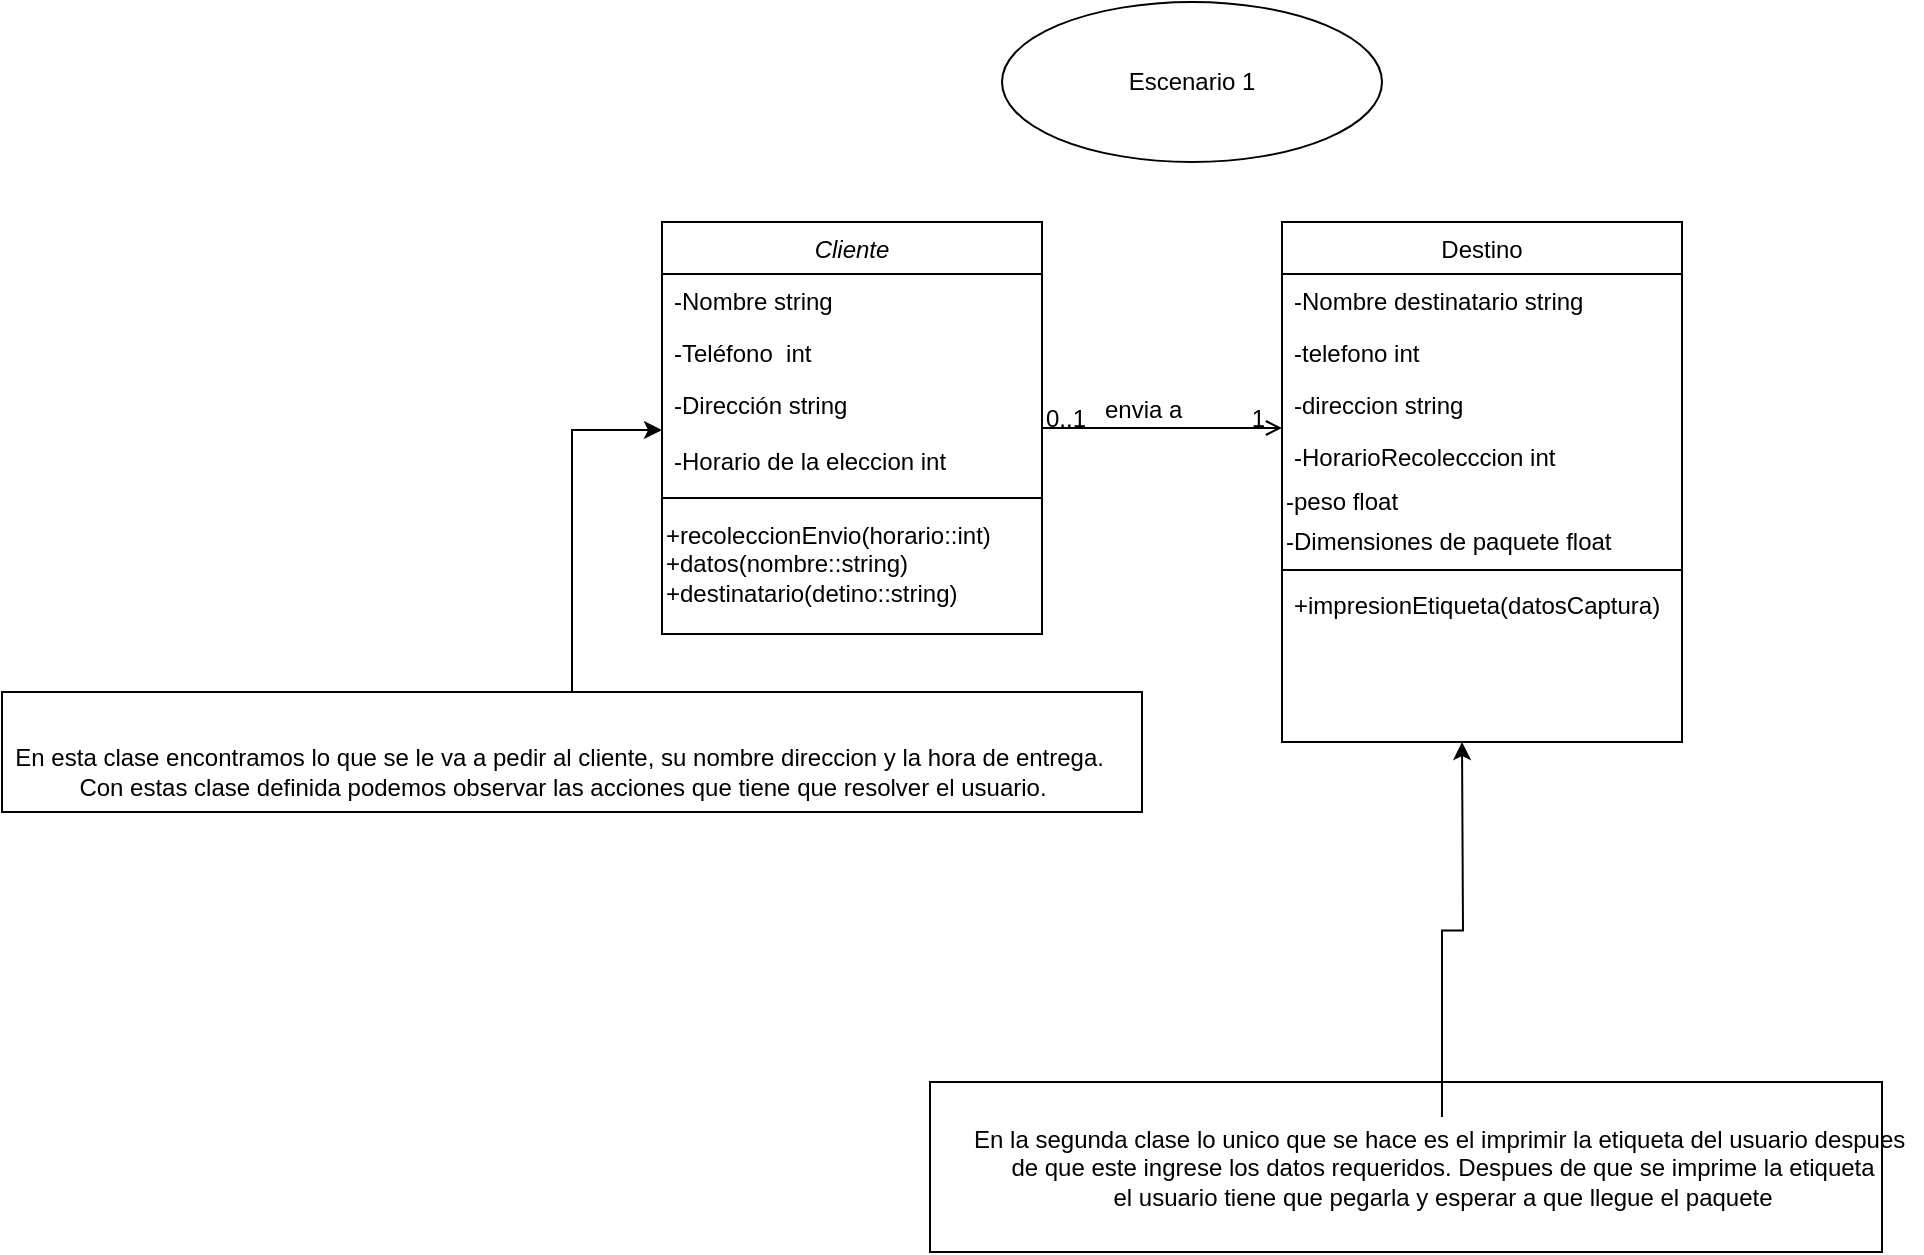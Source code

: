 <mxfile version="13.9.6" type="github" pages="2">
  <diagram id="C5RBs43oDa-KdzZeNtuy" name="escenario 1 ">
    <mxGraphModel dx="1865" dy="617" grid="1" gridSize="10" guides="1" tooltips="1" connect="1" arrows="1" fold="1" page="1" pageScale="1" pageWidth="827" pageHeight="1169" math="0" shadow="0">
      <root>
        <mxCell id="WIyWlLk6GJQsqaUBKTNV-0" />
        <mxCell id="WIyWlLk6GJQsqaUBKTNV-1" parent="WIyWlLk6GJQsqaUBKTNV-0" />
        <mxCell id="zNg6Y8l1uioLrPtS1W3--4" style="edgeStyle=orthogonalEdgeStyle;rounded=0;orthogonalLoop=1;jettySize=auto;html=1;entryX=0;entryY=0.5;entryDx=0;entryDy=0;" edge="1" parent="WIyWlLk6GJQsqaUBKTNV-1" source="zNg6Y8l1uioLrPtS1W3--3" target="zkfFHV4jXpPFQw0GAbJ--3">
          <mxGeometry relative="1" as="geometry" />
        </mxCell>
        <mxCell id="zNg6Y8l1uioLrPtS1W3--3" value="" style="rounded=0;whiteSpace=wrap;html=1;" vertex="1" parent="WIyWlLk6GJQsqaUBKTNV-1">
          <mxGeometry x="-110" y="355" width="570" height="60" as="geometry" />
        </mxCell>
        <mxCell id="zNg6Y8l1uioLrPtS1W3--1" value="" style="rounded=0;whiteSpace=wrap;html=1;" vertex="1" parent="WIyWlLk6GJQsqaUBKTNV-1">
          <mxGeometry x="354" y="550" width="476" height="85" as="geometry" />
        </mxCell>
        <mxCell id="zkfFHV4jXpPFQw0GAbJ--0" value="Cliente" style="swimlane;fontStyle=2;align=center;verticalAlign=top;childLayout=stackLayout;horizontal=1;startSize=26;horizontalStack=0;resizeParent=1;resizeLast=0;collapsible=1;marginBottom=0;rounded=0;shadow=0;strokeWidth=1;" parent="WIyWlLk6GJQsqaUBKTNV-1" vertex="1">
          <mxGeometry x="220" y="120" width="190" height="206" as="geometry">
            <mxRectangle x="230" y="140" width="160" height="26" as="alternateBounds" />
          </mxGeometry>
        </mxCell>
        <mxCell id="zkfFHV4jXpPFQw0GAbJ--1" value="-Nombre string" style="text;align=left;verticalAlign=top;spacingLeft=4;spacingRight=4;overflow=hidden;rotatable=0;points=[[0,0.5],[1,0.5]];portConstraint=eastwest;" parent="zkfFHV4jXpPFQw0GAbJ--0" vertex="1">
          <mxGeometry y="26" width="190" height="26" as="geometry" />
        </mxCell>
        <mxCell id="zkfFHV4jXpPFQw0GAbJ--2" value="-Teléfono  int" style="text;align=left;verticalAlign=top;spacingLeft=4;spacingRight=4;overflow=hidden;rotatable=0;points=[[0,0.5],[1,0.5]];portConstraint=eastwest;rounded=0;shadow=0;html=0;" parent="zkfFHV4jXpPFQw0GAbJ--0" vertex="1">
          <mxGeometry y="52" width="190" height="26" as="geometry" />
        </mxCell>
        <mxCell id="zkfFHV4jXpPFQw0GAbJ--3" value="-Dirección string&#xa;&#xa;-Horario de la eleccion int" style="text;align=left;verticalAlign=top;spacingLeft=4;spacingRight=4;overflow=hidden;rotatable=0;points=[[0,0.5],[1,0.5]];portConstraint=eastwest;rounded=0;shadow=0;html=0;" parent="zkfFHV4jXpPFQw0GAbJ--0" vertex="1">
          <mxGeometry y="78" width="190" height="52" as="geometry" />
        </mxCell>
        <mxCell id="zkfFHV4jXpPFQw0GAbJ--4" value="" style="line;html=1;strokeWidth=1;align=left;verticalAlign=middle;spacingTop=-1;spacingLeft=3;spacingRight=3;rotatable=0;labelPosition=right;points=[];portConstraint=eastwest;" parent="zkfFHV4jXpPFQw0GAbJ--0" vertex="1">
          <mxGeometry y="130" width="190" height="16" as="geometry" />
        </mxCell>
        <mxCell id="3N-C41HS3WivDNmrfECo-3" value="+recoleccionEnvio(horario::int)&lt;br&gt;+datos(nombre::string)&lt;br&gt;+destinatario(detino::string)" style="text;html=1;align=left;verticalAlign=middle;resizable=0;points=[];autosize=1;" vertex="1" parent="zkfFHV4jXpPFQw0GAbJ--0">
          <mxGeometry y="146" width="190" height="50" as="geometry" />
        </mxCell>
        <mxCell id="zkfFHV4jXpPFQw0GAbJ--17" value="Destino" style="swimlane;fontStyle=0;align=center;verticalAlign=top;childLayout=stackLayout;horizontal=1;startSize=26;horizontalStack=0;resizeParent=1;resizeLast=0;collapsible=1;marginBottom=0;rounded=0;shadow=0;strokeWidth=1;" parent="WIyWlLk6GJQsqaUBKTNV-1" vertex="1">
          <mxGeometry x="530" y="120" width="200" height="260" as="geometry">
            <mxRectangle x="530" y="120" width="160" height="26" as="alternateBounds" />
          </mxGeometry>
        </mxCell>
        <mxCell id="zkfFHV4jXpPFQw0GAbJ--18" value="-Nombre destinatario string" style="text;align=left;verticalAlign=top;spacingLeft=4;spacingRight=4;overflow=hidden;rotatable=0;points=[[0,0.5],[1,0.5]];portConstraint=eastwest;" parent="zkfFHV4jXpPFQw0GAbJ--17" vertex="1">
          <mxGeometry y="26" width="200" height="26" as="geometry" />
        </mxCell>
        <mxCell id="zkfFHV4jXpPFQw0GAbJ--19" value="-telefono int" style="text;align=left;verticalAlign=top;spacingLeft=4;spacingRight=4;overflow=hidden;rotatable=0;points=[[0,0.5],[1,0.5]];portConstraint=eastwest;rounded=0;shadow=0;html=0;" parent="zkfFHV4jXpPFQw0GAbJ--17" vertex="1">
          <mxGeometry y="52" width="200" height="26" as="geometry" />
        </mxCell>
        <mxCell id="zkfFHV4jXpPFQw0GAbJ--20" value="-direccion string" style="text;align=left;verticalAlign=top;spacingLeft=4;spacingRight=4;overflow=hidden;rotatable=0;points=[[0,0.5],[1,0.5]];portConstraint=eastwest;rounded=0;shadow=0;html=0;" parent="zkfFHV4jXpPFQw0GAbJ--17" vertex="1">
          <mxGeometry y="78" width="200" height="26" as="geometry" />
        </mxCell>
        <mxCell id="zkfFHV4jXpPFQw0GAbJ--21" value="-HorarioRecolecccion int" style="text;align=left;verticalAlign=top;spacingLeft=4;spacingRight=4;overflow=hidden;rotatable=0;points=[[0,0.5],[1,0.5]];portConstraint=eastwest;rounded=0;shadow=0;html=0;" parent="zkfFHV4jXpPFQw0GAbJ--17" vertex="1">
          <mxGeometry y="104" width="200" height="26" as="geometry" />
        </mxCell>
        <mxCell id="3N-C41HS3WivDNmrfECo-4" value="-peso float" style="text;html=1;align=left;verticalAlign=middle;resizable=0;points=[];autosize=1;" vertex="1" parent="zkfFHV4jXpPFQw0GAbJ--17">
          <mxGeometry y="130" width="200" height="20" as="geometry" />
        </mxCell>
        <mxCell id="3N-C41HS3WivDNmrfECo-5" value="-Dimensiones de paquete float" style="text;html=1;align=left;verticalAlign=middle;resizable=0;points=[];autosize=1;" vertex="1" parent="zkfFHV4jXpPFQw0GAbJ--17">
          <mxGeometry y="150" width="200" height="20" as="geometry" />
        </mxCell>
        <mxCell id="zkfFHV4jXpPFQw0GAbJ--23" value="" style="line;html=1;strokeWidth=1;align=left;verticalAlign=middle;spacingTop=-1;spacingLeft=3;spacingRight=3;rotatable=0;labelPosition=right;points=[];portConstraint=eastwest;" parent="zkfFHV4jXpPFQw0GAbJ--17" vertex="1">
          <mxGeometry y="170" width="200" height="8" as="geometry" />
        </mxCell>
        <mxCell id="zkfFHV4jXpPFQw0GAbJ--24" value="+impresionEtiqueta(datosCaptura)" style="text;align=left;verticalAlign=top;spacingLeft=4;spacingRight=4;overflow=hidden;rotatable=0;points=[[0,0.5],[1,0.5]];portConstraint=eastwest;" parent="zkfFHV4jXpPFQw0GAbJ--17" vertex="1">
          <mxGeometry y="178" width="200" height="26" as="geometry" />
        </mxCell>
        <mxCell id="zkfFHV4jXpPFQw0GAbJ--26" value="" style="endArrow=open;shadow=0;strokeWidth=1;rounded=0;endFill=1;edgeStyle=elbowEdgeStyle;elbow=vertical;" parent="WIyWlLk6GJQsqaUBKTNV-1" source="zkfFHV4jXpPFQw0GAbJ--0" target="zkfFHV4jXpPFQw0GAbJ--17" edge="1">
          <mxGeometry x="0.5" y="41" relative="1" as="geometry">
            <mxPoint x="380" y="192" as="sourcePoint" />
            <mxPoint x="540" y="192" as="targetPoint" />
            <mxPoint x="-40" y="32" as="offset" />
          </mxGeometry>
        </mxCell>
        <mxCell id="zkfFHV4jXpPFQw0GAbJ--27" value="0..1" style="resizable=0;align=left;verticalAlign=bottom;labelBackgroundColor=none;fontSize=12;" parent="zkfFHV4jXpPFQw0GAbJ--26" connectable="0" vertex="1">
          <mxGeometry x="-1" relative="1" as="geometry">
            <mxPoint y="4" as="offset" />
          </mxGeometry>
        </mxCell>
        <mxCell id="zkfFHV4jXpPFQw0GAbJ--28" value="1" style="resizable=0;align=right;verticalAlign=bottom;labelBackgroundColor=none;fontSize=12;" parent="zkfFHV4jXpPFQw0GAbJ--26" connectable="0" vertex="1">
          <mxGeometry x="1" relative="1" as="geometry">
            <mxPoint x="-7" y="4" as="offset" />
          </mxGeometry>
        </mxCell>
        <mxCell id="zkfFHV4jXpPFQw0GAbJ--29" value="envia a&amp;nbsp;" style="text;html=1;resizable=0;points=[];;align=center;verticalAlign=middle;labelBackgroundColor=none;rounded=0;shadow=0;strokeWidth=1;fontSize=12;" parent="zkfFHV4jXpPFQw0GAbJ--26" vertex="1" connectable="0">
          <mxGeometry x="0.5" y="49" relative="1" as="geometry">
            <mxPoint x="-38" y="40" as="offset" />
          </mxGeometry>
        </mxCell>
        <mxCell id="3N-C41HS3WivDNmrfECo-6" value="En esta clase encontramos lo que se le va a pedir al cliente, su nombre direccion y la hora de entrega.&amp;nbsp;&lt;br&gt;Con estas clase definida podemos observar las acciones que tiene que resolver el usuario." style="text;html=1;align=center;verticalAlign=middle;resizable=0;points=[];autosize=1;" vertex="1" parent="WIyWlLk6GJQsqaUBKTNV-1">
          <mxGeometry x="-110" y="380" width="560" height="30" as="geometry" />
        </mxCell>
        <mxCell id="zNg6Y8l1uioLrPtS1W3--2" style="edgeStyle=orthogonalEdgeStyle;rounded=0;orthogonalLoop=1;jettySize=auto;html=1;" edge="1" parent="WIyWlLk6GJQsqaUBKTNV-1" source="zNg6Y8l1uioLrPtS1W3--0">
          <mxGeometry relative="1" as="geometry">
            <mxPoint x="620" y="380" as="targetPoint" />
          </mxGeometry>
        </mxCell>
        <mxCell id="zNg6Y8l1uioLrPtS1W3--0" value="En la segunda clase lo unico que se hace es el imprimir la etiqueta del usuario despues&amp;nbsp;&lt;br&gt;de que este ingrese los datos requeridos. Despues de que se imprime la etiqueta&lt;br&gt;el usuario tiene que pegarla y esperar a que llegue el paquete" style="text;html=1;align=center;verticalAlign=middle;resizable=0;points=[];autosize=1;" vertex="1" parent="WIyWlLk6GJQsqaUBKTNV-1">
          <mxGeometry x="370" y="567.5" width="480" height="50" as="geometry" />
        </mxCell>
        <mxCell id="zNg6Y8l1uioLrPtS1W3--5" value="Escenario 1" style="ellipse;whiteSpace=wrap;html=1;" vertex="1" parent="WIyWlLk6GJQsqaUBKTNV-1">
          <mxGeometry x="390" y="10" width="190" height="80" as="geometry" />
        </mxCell>
      </root>
    </mxGraphModel>
  </diagram>
  <diagram id="g7QrhdMv3tE3edGE0GH4" name="Page-2">
    <mxGraphModel dx="1038" dy="617" grid="1" gridSize="10" guides="1" tooltips="1" connect="1" arrows="1" fold="1" page="1" pageScale="1" pageWidth="850" pageHeight="1100" math="0" shadow="0">
      <root>
        <mxCell id="WU1QnlJaf5gPuhGYvKI_-0" />
        <mxCell id="WU1QnlJaf5gPuhGYvKI_-1" parent="WU1QnlJaf5gPuhGYvKI_-0" />
        <mxCell id="1m0p5JlaTRjRlyuqvVar-0" value="Cliente" style="swimlane;fontStyle=2;align=center;verticalAlign=top;childLayout=stackLayout;horizontal=1;startSize=26;horizontalStack=0;resizeParent=1;resizeLast=0;collapsible=1;marginBottom=0;rounded=0;shadow=0;strokeWidth=1;" vertex="1" parent="WU1QnlJaf5gPuhGYvKI_-1">
          <mxGeometry x="170" y="130" width="190" height="206" as="geometry">
            <mxRectangle x="230" y="140" width="160" height="26" as="alternateBounds" />
          </mxGeometry>
        </mxCell>
        <mxCell id="1m0p5JlaTRjRlyuqvVar-1" value="-Nombre string" style="text;align=left;verticalAlign=top;spacingLeft=4;spacingRight=4;overflow=hidden;rotatable=0;points=[[0,0.5],[1,0.5]];portConstraint=eastwest;" vertex="1" parent="1m0p5JlaTRjRlyuqvVar-0">
          <mxGeometry y="26" width="190" height="26" as="geometry" />
        </mxCell>
        <mxCell id="1m0p5JlaTRjRlyuqvVar-2" value="-Teléfono  int" style="text;align=left;verticalAlign=top;spacingLeft=4;spacingRight=4;overflow=hidden;rotatable=0;points=[[0,0.5],[1,0.5]];portConstraint=eastwest;rounded=0;shadow=0;html=0;" vertex="1" parent="1m0p5JlaTRjRlyuqvVar-0">
          <mxGeometry y="52" width="190" height="26" as="geometry" />
        </mxCell>
        <mxCell id="1m0p5JlaTRjRlyuqvVar-3" value="-Dirección string&#xa;&#xa;-Horario de la eleccion int" style="text;align=left;verticalAlign=top;spacingLeft=4;spacingRight=4;overflow=hidden;rotatable=0;points=[[0,0.5],[1,0.5]];portConstraint=eastwest;rounded=0;shadow=0;html=0;" vertex="1" parent="1m0p5JlaTRjRlyuqvVar-0">
          <mxGeometry y="78" width="190" height="52" as="geometry" />
        </mxCell>
        <mxCell id="1m0p5JlaTRjRlyuqvVar-4" value="" style="line;html=1;strokeWidth=1;align=left;verticalAlign=middle;spacingTop=-1;spacingLeft=3;spacingRight=3;rotatable=0;labelPosition=right;points=[];portConstraint=eastwest;" vertex="1" parent="1m0p5JlaTRjRlyuqvVar-0">
          <mxGeometry y="130" width="190" height="16" as="geometry" />
        </mxCell>
        <mxCell id="1m0p5JlaTRjRlyuqvVar-5" value="+recoleccionEnvio(horario::int)&lt;br&gt;+datos(nombre::string)&lt;br&gt;+destinatario(detino::string)" style="text;html=1;align=left;verticalAlign=middle;resizable=0;points=[];autosize=1;" vertex="1" parent="1m0p5JlaTRjRlyuqvVar-0">
          <mxGeometry y="146" width="190" height="50" as="geometry" />
        </mxCell>
        <mxCell id="DGa5rsfHhTeiQuIR_DEf-0" value="Destino" style="swimlane;fontStyle=0;align=center;verticalAlign=top;childLayout=stackLayout;horizontal=1;startSize=26;horizontalStack=0;resizeParent=1;resizeLast=0;collapsible=1;marginBottom=0;rounded=0;shadow=0;strokeWidth=1;" vertex="1" parent="WU1QnlJaf5gPuhGYvKI_-1">
          <mxGeometry x="530" y="120" width="200" height="260" as="geometry">
            <mxRectangle x="530" y="120" width="160" height="26" as="alternateBounds" />
          </mxGeometry>
        </mxCell>
        <mxCell id="DGa5rsfHhTeiQuIR_DEf-1" value="-Nombre destinatario string" style="text;align=left;verticalAlign=top;spacingLeft=4;spacingRight=4;overflow=hidden;rotatable=0;points=[[0,0.5],[1,0.5]];portConstraint=eastwest;" vertex="1" parent="DGa5rsfHhTeiQuIR_DEf-0">
          <mxGeometry y="26" width="200" height="26" as="geometry" />
        </mxCell>
        <mxCell id="DGa5rsfHhTeiQuIR_DEf-2" value="-telefono int" style="text;align=left;verticalAlign=top;spacingLeft=4;spacingRight=4;overflow=hidden;rotatable=0;points=[[0,0.5],[1,0.5]];portConstraint=eastwest;rounded=0;shadow=0;html=0;" vertex="1" parent="DGa5rsfHhTeiQuIR_DEf-0">
          <mxGeometry y="52" width="200" height="26" as="geometry" />
        </mxCell>
        <mxCell id="DGa5rsfHhTeiQuIR_DEf-3" value="-direccion string" style="text;align=left;verticalAlign=top;spacingLeft=4;spacingRight=4;overflow=hidden;rotatable=0;points=[[0,0.5],[1,0.5]];portConstraint=eastwest;rounded=0;shadow=0;html=0;" vertex="1" parent="DGa5rsfHhTeiQuIR_DEf-0">
          <mxGeometry y="78" width="200" height="26" as="geometry" />
        </mxCell>
        <mxCell id="DGa5rsfHhTeiQuIR_DEf-4" value="-HorarioRecolecccion int" style="text;align=left;verticalAlign=top;spacingLeft=4;spacingRight=4;overflow=hidden;rotatable=0;points=[[0,0.5],[1,0.5]];portConstraint=eastwest;rounded=0;shadow=0;html=0;" vertex="1" parent="DGa5rsfHhTeiQuIR_DEf-0">
          <mxGeometry y="104" width="200" height="26" as="geometry" />
        </mxCell>
        <mxCell id="DGa5rsfHhTeiQuIR_DEf-5" value="-peso float" style="text;html=1;align=left;verticalAlign=middle;resizable=0;points=[];autosize=1;" vertex="1" parent="DGa5rsfHhTeiQuIR_DEf-0">
          <mxGeometry y="130" width="200" height="20" as="geometry" />
        </mxCell>
        <mxCell id="DGa5rsfHhTeiQuIR_DEf-6" value="-Dimensiones de paquete float" style="text;html=1;align=left;verticalAlign=middle;resizable=0;points=[];autosize=1;" vertex="1" parent="DGa5rsfHhTeiQuIR_DEf-0">
          <mxGeometry y="150" width="200" height="20" as="geometry" />
        </mxCell>
        <mxCell id="DGa5rsfHhTeiQuIR_DEf-7" value="" style="line;html=1;strokeWidth=1;align=left;verticalAlign=middle;spacingTop=-1;spacingLeft=3;spacingRight=3;rotatable=0;labelPosition=right;points=[];portConstraint=eastwest;" vertex="1" parent="DGa5rsfHhTeiQuIR_DEf-0">
          <mxGeometry y="170" width="200" height="8" as="geometry" />
        </mxCell>
        <mxCell id="DGa5rsfHhTeiQuIR_DEf-8" value="+impresionEtiqueta(datosCaptura)" style="text;align=left;verticalAlign=top;spacingLeft=4;spacingRight=4;overflow=hidden;rotatable=0;points=[[0,0.5],[1,0.5]];portConstraint=eastwest;" vertex="1" parent="DGa5rsfHhTeiQuIR_DEf-0">
          <mxGeometry y="178" width="200" height="26" as="geometry" />
        </mxCell>
      </root>
    </mxGraphModel>
  </diagram>
</mxfile>
